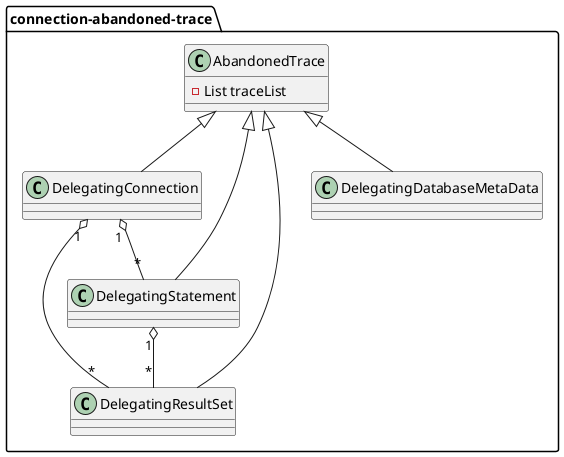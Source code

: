 @startuml

package connection-abandoned-trace {
  AbandonedTrace <|-- DelegatingConnection
  AbandonedTrace <|-- DelegatingStatement
  AbandonedTrace <|-- DelegatingResultSet
  AbandonedTrace <|-- DelegatingDatabaseMetaData

  DelegatingConnection "1" o-- "*" DelegatingStatement
  DelegatingConnection "1" o-- "*" DelegatingResultSet
  DelegatingStatement "1" o-- "*" DelegatingResultSet

  class AbandonedTrace {
    -List traceList
  }
}

@enduml